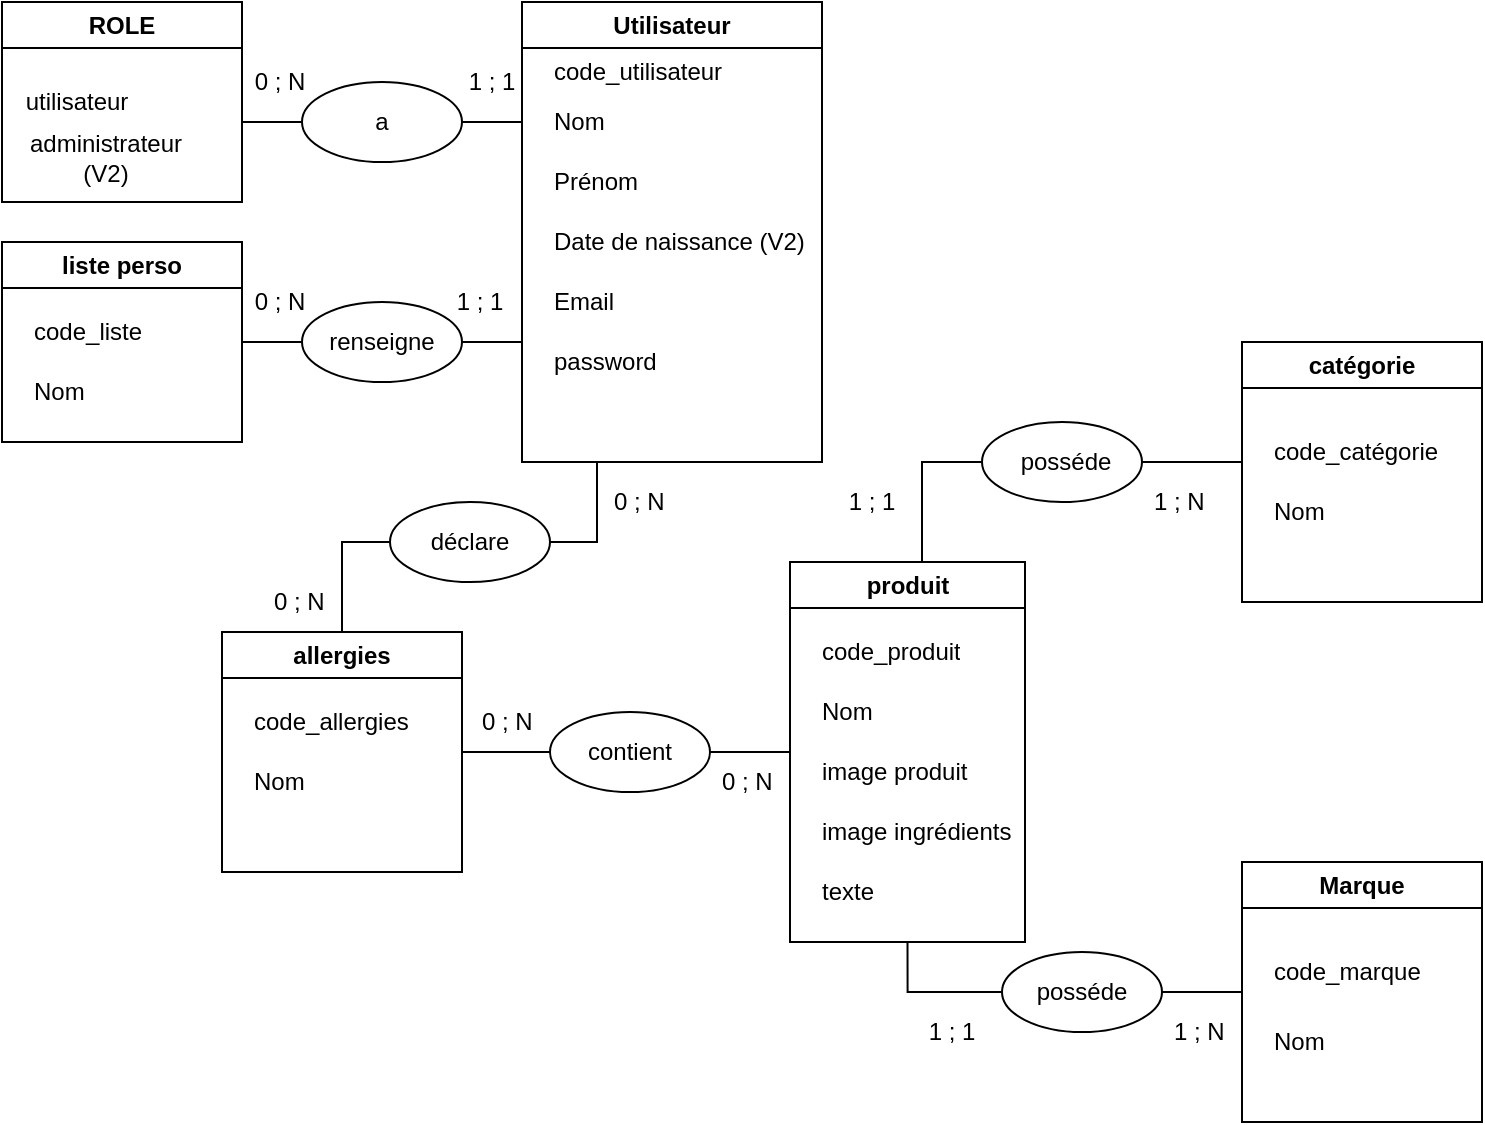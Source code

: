 <mxfile>
    <diagram id="IFRQNdErznVPO91wgtog" name="Page-1">
        <mxGraphModel dx="1147" dy="509" grid="1" gridSize="10" guides="1" tooltips="1" connect="1" arrows="1" fold="1" page="1" pageScale="1" pageWidth="827" pageHeight="1169" math="0" shadow="0">
            <root>
                <mxCell id="0"/>
                <mxCell id="1" parent="0"/>
                <mxCell id="2" style="edgeStyle=orthogonalEdgeStyle;rounded=0;orthogonalLoop=1;jettySize=auto;html=1;exitX=0;exitY=0.5;exitDx=0;exitDy=0;entryX=0.5;entryY=0;entryDx=0;entryDy=0;endArrow=none;endFill=0;startArrow=none;" edge="1" parent="1" source="49" target="18">
                    <mxGeometry relative="1" as="geometry">
                        <Array as="points">
                            <mxPoint x="190" y="310"/>
                        </Array>
                    </mxGeometry>
                </mxCell>
                <mxCell id="3" value="Utilisateur" style="swimlane;whiteSpace=wrap;html=1;" vertex="1" parent="1">
                    <mxGeometry x="280" y="40" width="150" height="230" as="geometry"/>
                </mxCell>
                <mxCell id="4" value="Nom" style="text;strokeColor=none;fillColor=none;align=left;verticalAlign=middle;spacingLeft=4;spacingRight=4;overflow=hidden;points=[[0,0.5],[1,0.5]];portConstraint=eastwest;rotatable=0;whiteSpace=wrap;html=1;" vertex="1" parent="3">
                    <mxGeometry x="10" y="45" width="80" height="30" as="geometry"/>
                </mxCell>
                <mxCell id="5" value="Prénom" style="text;strokeColor=none;fillColor=none;align=left;verticalAlign=middle;spacingLeft=4;spacingRight=4;overflow=hidden;points=[[0,0.5],[1,0.5]];portConstraint=eastwest;rotatable=0;whiteSpace=wrap;html=1;" vertex="1" parent="3">
                    <mxGeometry x="10" y="75" width="80" height="30" as="geometry"/>
                </mxCell>
                <mxCell id="6" value="Date de naissance (V2)" style="text;strokeColor=none;fillColor=none;align=left;verticalAlign=middle;spacingLeft=4;spacingRight=4;overflow=hidden;points=[[0,0.5],[1,0.5]];portConstraint=eastwest;rotatable=0;whiteSpace=wrap;html=1;" vertex="1" parent="3">
                    <mxGeometry x="10" y="105" width="150" height="30" as="geometry"/>
                </mxCell>
                <mxCell id="7" value="Email" style="text;strokeColor=none;fillColor=none;align=left;verticalAlign=middle;spacingLeft=4;spacingRight=4;overflow=hidden;points=[[0,0.5],[1,0.5]];portConstraint=eastwest;rotatable=0;whiteSpace=wrap;html=1;" vertex="1" parent="3">
                    <mxGeometry x="10" y="135" width="150" height="30" as="geometry"/>
                </mxCell>
                <mxCell id="8" value="password" style="text;strokeColor=none;fillColor=none;align=left;verticalAlign=middle;spacingLeft=4;spacingRight=4;overflow=hidden;points=[[0,0.5],[1,0.5]];portConstraint=eastwest;rotatable=0;whiteSpace=wrap;html=1;" vertex="1" parent="3">
                    <mxGeometry x="10" y="165" width="100" height="30" as="geometry"/>
                </mxCell>
                <mxCell id="9" value="code_utilisateur" style="text;strokeColor=none;fillColor=none;align=left;verticalAlign=middle;spacingLeft=4;spacingRight=4;overflow=hidden;points=[[0,0.5],[1,0.5]];portConstraint=eastwest;rotatable=0;whiteSpace=wrap;html=1;" vertex="1" parent="3">
                    <mxGeometry x="10" y="20" width="110" height="30" as="geometry"/>
                </mxCell>
                <mxCell id="10" value="" style="edgeStyle=orthogonalEdgeStyle;rounded=0;orthogonalLoop=1;jettySize=auto;html=1;endArrow=none;endFill=0;startArrow=none;" edge="1" parent="1" source="64">
                    <mxGeometry relative="1" as="geometry">
                        <mxPoint x="280" y="210" as="targetPoint"/>
                    </mxGeometry>
                </mxCell>
                <mxCell id="11" value="liste perso" style="swimlane;whiteSpace=wrap;html=1;startSize=23;" vertex="1" parent="1">
                    <mxGeometry x="20" y="160" width="120" height="100" as="geometry"/>
                </mxCell>
                <mxCell id="12" value="Nom" style="text;strokeColor=none;fillColor=none;align=left;verticalAlign=middle;spacingLeft=4;spacingRight=4;overflow=hidden;points=[[0,0.5],[1,0.5]];portConstraint=eastwest;rotatable=0;whiteSpace=wrap;html=1;" vertex="1" parent="11">
                    <mxGeometry x="10" y="60" width="70" height="30" as="geometry"/>
                </mxCell>
                <mxCell id="13" value="code_liste" style="text;strokeColor=none;fillColor=none;align=left;verticalAlign=middle;spacingLeft=4;spacingRight=4;overflow=hidden;points=[[0,0.5],[1,0.5]];portConstraint=eastwest;rotatable=0;whiteSpace=wrap;html=1;" vertex="1" parent="11">
                    <mxGeometry x="10" y="30" width="70" height="30" as="geometry"/>
                </mxCell>
                <mxCell id="14" value="ROLE" style="swimlane;whiteSpace=wrap;html=1;" vertex="1" parent="1">
                    <mxGeometry x="20" y="40" width="120" height="100" as="geometry"/>
                </mxCell>
                <mxCell id="15" value="utilisateur" style="text;html=1;strokeColor=none;fillColor=none;align=center;verticalAlign=middle;whiteSpace=wrap;rounded=0;" vertex="1" parent="14">
                    <mxGeometry y="40" width="75" height="20" as="geometry"/>
                </mxCell>
                <mxCell id="16" value="administrateur (V2)" style="text;html=1;strokeColor=none;fillColor=none;align=center;verticalAlign=middle;whiteSpace=wrap;rounded=0;" vertex="1" parent="14">
                    <mxGeometry x="12.5" y="65" width="77.5" height="25" as="geometry"/>
                </mxCell>
                <mxCell id="17" style="edgeStyle=orthogonalEdgeStyle;rounded=0;orthogonalLoop=1;jettySize=auto;html=1;exitX=1;exitY=0.5;exitDx=0;exitDy=0;entryX=0;entryY=0.5;entryDx=0;entryDy=0;startArrow=none;endArrow=none;endFill=0;" edge="1" parent="1" source="42" target="23">
                    <mxGeometry relative="1" as="geometry"/>
                </mxCell>
                <mxCell id="18" value="allergies" style="swimlane;whiteSpace=wrap;html=1;startSize=23;" vertex="1" parent="1">
                    <mxGeometry x="130" y="355" width="120" height="120" as="geometry"/>
                </mxCell>
                <mxCell id="19" value="Nom" style="text;strokeColor=none;fillColor=none;align=left;verticalAlign=middle;spacingLeft=4;spacingRight=4;overflow=hidden;points=[[0,0.5],[1,0.5]];portConstraint=eastwest;rotatable=0;whiteSpace=wrap;html=1;" vertex="1" parent="18">
                    <mxGeometry x="10" y="60" width="80" height="30" as="geometry"/>
                </mxCell>
                <mxCell id="20" value="code_allergies" style="text;strokeColor=none;fillColor=none;align=left;verticalAlign=middle;spacingLeft=4;spacingRight=4;overflow=hidden;points=[[0,0.5],[1,0.5]];portConstraint=eastwest;rotatable=0;whiteSpace=wrap;html=1;" vertex="1" parent="18">
                    <mxGeometry x="10" y="30" width="110" height="30" as="geometry"/>
                </mxCell>
                <mxCell id="21" style="edgeStyle=orthogonalEdgeStyle;rounded=0;orthogonalLoop=1;jettySize=auto;html=1;exitX=1;exitY=0.5;exitDx=0;exitDy=0;startArrow=none;endArrow=none;endFill=0;" edge="1" parent="1" source="36">
                    <mxGeometry relative="1" as="geometry">
                        <mxPoint x="640" y="270" as="targetPoint"/>
                        <Array as="points">
                            <mxPoint x="640" y="270"/>
                        </Array>
                    </mxGeometry>
                </mxCell>
                <mxCell id="22" style="edgeStyle=orthogonalEdgeStyle;rounded=0;orthogonalLoop=1;jettySize=auto;html=1;exitX=1;exitY=0.5;exitDx=0;exitDy=0;entryX=0;entryY=0.5;entryDx=0;entryDy=0;startArrow=none;endArrow=none;endFill=0;" edge="1" parent="1" source="39" target="32">
                    <mxGeometry relative="1" as="geometry"/>
                </mxCell>
                <mxCell id="23" value="produit" style="swimlane;whiteSpace=wrap;html=1;" vertex="1" parent="1">
                    <mxGeometry x="414" y="320" width="117.5" height="190" as="geometry"/>
                </mxCell>
                <mxCell id="24" value="Nom" style="text;strokeColor=none;fillColor=none;align=left;verticalAlign=middle;spacingLeft=4;spacingRight=4;overflow=hidden;points=[[0,0.5],[1,0.5]];portConstraint=eastwest;rotatable=0;whiteSpace=wrap;html=1;" vertex="1" parent="23">
                    <mxGeometry x="10" y="60" width="80" height="30" as="geometry"/>
                </mxCell>
                <mxCell id="25" value="code_produit" style="text;strokeColor=none;fillColor=none;align=left;verticalAlign=middle;spacingLeft=4;spacingRight=4;overflow=hidden;points=[[0,0.5],[1,0.5]];portConstraint=eastwest;rotatable=0;whiteSpace=wrap;html=1;" vertex="1" parent="23">
                    <mxGeometry x="10" y="30" width="85" height="30" as="geometry"/>
                </mxCell>
                <mxCell id="26" value="image produit" style="text;strokeColor=none;fillColor=none;align=left;verticalAlign=middle;spacingLeft=4;spacingRight=4;overflow=hidden;points=[[0,0.5],[1,0.5]];portConstraint=eastwest;rotatable=0;whiteSpace=wrap;html=1;" vertex="1" parent="23">
                    <mxGeometry x="10" y="90" width="85" height="30" as="geometry"/>
                </mxCell>
                <mxCell id="27" value="image ingrédients" style="text;strokeColor=none;fillColor=none;align=left;verticalAlign=middle;spacingLeft=4;spacingRight=4;overflow=hidden;points=[[0,0.5],[1,0.5]];portConstraint=eastwest;rotatable=0;whiteSpace=wrap;html=1;" vertex="1" parent="23">
                    <mxGeometry x="10" y="120" width="110" height="30" as="geometry"/>
                </mxCell>
                <mxCell id="28" value="texte" style="text;strokeColor=none;fillColor=none;align=left;verticalAlign=middle;spacingLeft=4;spacingRight=4;overflow=hidden;points=[[0,0.5],[1,0.5]];portConstraint=eastwest;rotatable=0;whiteSpace=wrap;html=1;" vertex="1" parent="23">
                    <mxGeometry x="10" y="150" width="80" height="30" as="geometry"/>
                </mxCell>
                <mxCell id="29" value="catégorie" style="swimlane;whiteSpace=wrap;html=1;" vertex="1" parent="1">
                    <mxGeometry x="640" y="210" width="120" height="130" as="geometry"/>
                </mxCell>
                <mxCell id="30" value="Nom" style="text;strokeColor=none;fillColor=none;align=left;verticalAlign=middle;spacingLeft=4;spacingRight=4;overflow=hidden;points=[[0,0.5],[1,0.5]];portConstraint=eastwest;rotatable=0;whiteSpace=wrap;html=1;" vertex="1" parent="29">
                    <mxGeometry x="10" y="70" width="80" height="30" as="geometry"/>
                </mxCell>
                <mxCell id="31" value="code_catégorie" style="text;strokeColor=none;fillColor=none;align=left;verticalAlign=middle;spacingLeft=4;spacingRight=4;overflow=hidden;points=[[0,0.5],[1,0.5]];portConstraint=eastwest;rotatable=0;whiteSpace=wrap;html=1;" vertex="1" parent="29">
                    <mxGeometry x="10" y="40" width="100" height="30" as="geometry"/>
                </mxCell>
                <mxCell id="32" value="Marque" style="swimlane;whiteSpace=wrap;html=1;" vertex="1" parent="1">
                    <mxGeometry x="640" y="470" width="120" height="130" as="geometry"/>
                </mxCell>
                <mxCell id="33" value="Nom" style="text;strokeColor=none;fillColor=none;align=left;verticalAlign=middle;spacingLeft=4;spacingRight=4;overflow=hidden;points=[[0,0.5],[1,0.5]];portConstraint=eastwest;rotatable=0;whiteSpace=wrap;html=1;" vertex="1" parent="32">
                    <mxGeometry x="10" y="75" width="80" height="30" as="geometry"/>
                </mxCell>
                <mxCell id="34" value="code_marque" style="text;strokeColor=none;fillColor=none;align=left;verticalAlign=middle;spacingLeft=4;spacingRight=4;overflow=hidden;points=[[0,0.5],[1,0.5]];portConstraint=eastwest;rotatable=0;whiteSpace=wrap;html=1;" vertex="1" parent="32">
                    <mxGeometry x="10" y="40" width="100" height="30" as="geometry"/>
                </mxCell>
                <mxCell id="35" value="" style="edgeStyle=orthogonalEdgeStyle;rounded=0;orthogonalLoop=1;jettySize=auto;html=1;exitX=0.75;exitY=0;exitDx=0;exitDy=0;entryX=0;entryY=0.25;entryDx=0;entryDy=0;endArrow=none;" edge="1" parent="1" source="23" target="36">
                    <mxGeometry relative="1" as="geometry">
                        <mxPoint x="502" y="320" as="sourcePoint"/>
                        <mxPoint x="640" y="273" as="targetPoint"/>
                        <Array as="points">
                            <mxPoint x="480" y="320"/>
                            <mxPoint x="480" y="270"/>
                            <mxPoint x="524" y="270"/>
                        </Array>
                    </mxGeometry>
                </mxCell>
                <mxCell id="36" value="" style="ellipse;whiteSpace=wrap;html=1;" vertex="1" parent="1">
                    <mxGeometry x="510" y="250" width="80" height="40" as="geometry"/>
                </mxCell>
                <mxCell id="37" value="posséde" style="text;html=1;strokeColor=none;fillColor=none;align=center;verticalAlign=middle;whiteSpace=wrap;rounded=0;" vertex="1" parent="1">
                    <mxGeometry x="531.5" y="260" width="40" height="20" as="geometry"/>
                </mxCell>
                <mxCell id="38" value="" style="edgeStyle=orthogonalEdgeStyle;rounded=0;orthogonalLoop=1;jettySize=auto;html=1;exitX=0.5;exitY=1;exitDx=0;exitDy=0;entryX=0;entryY=0.5;entryDx=0;entryDy=0;endArrow=none;" edge="1" parent="1" source="23" target="39">
                    <mxGeometry relative="1" as="geometry">
                        <mxPoint x="473" y="510" as="sourcePoint"/>
                        <mxPoint x="640" y="535" as="targetPoint"/>
                    </mxGeometry>
                </mxCell>
                <mxCell id="39" value="" style="ellipse;whiteSpace=wrap;html=1;" vertex="1" parent="1">
                    <mxGeometry x="520" y="515" width="80" height="40" as="geometry"/>
                </mxCell>
                <mxCell id="40" value="posséde" style="text;html=1;strokeColor=none;fillColor=none;align=center;verticalAlign=middle;whiteSpace=wrap;rounded=0;" vertex="1" parent="1">
                    <mxGeometry x="540" y="525" width="40" height="20" as="geometry"/>
                </mxCell>
                <mxCell id="41" value="" style="edgeStyle=orthogonalEdgeStyle;rounded=0;orthogonalLoop=1;jettySize=auto;html=1;exitX=1;exitY=0.5;exitDx=0;exitDy=0;entryX=0;entryY=0.5;entryDx=0;entryDy=0;endArrow=none;" edge="1" parent="1" source="18" target="42">
                    <mxGeometry relative="1" as="geometry">
                        <mxPoint x="280" y="415" as="sourcePoint"/>
                        <mxPoint x="414" y="415" as="targetPoint"/>
                    </mxGeometry>
                </mxCell>
                <mxCell id="42" value="" style="ellipse;whiteSpace=wrap;html=1;" vertex="1" parent="1">
                    <mxGeometry x="294" y="395" width="80" height="40" as="geometry"/>
                </mxCell>
                <mxCell id="43" value="contient" style="text;html=1;strokeColor=none;fillColor=none;align=center;verticalAlign=middle;whiteSpace=wrap;rounded=0;" vertex="1" parent="1">
                    <mxGeometry x="314" y="405" width="40" height="20" as="geometry"/>
                </mxCell>
                <mxCell id="44" value="" style="endArrow=none;html=1;rounded=0;exitX=0;exitY=0.5;exitDx=0;exitDy=0;endFill=0;startArrow=none;" edge="1" parent="1" source="46">
                    <mxGeometry width="50" height="50" relative="1" as="geometry">
                        <mxPoint x="390" y="320" as="sourcePoint"/>
                        <mxPoint x="140" y="100" as="targetPoint"/>
                    </mxGeometry>
                </mxCell>
                <mxCell id="45" value="" style="endArrow=none;html=1;rounded=0;endFill=0;" edge="1" parent="1" target="46">
                    <mxGeometry width="50" height="50" relative="1" as="geometry">
                        <mxPoint x="280" y="100" as="sourcePoint"/>
                        <mxPoint x="160" y="98" as="targetPoint"/>
                    </mxGeometry>
                </mxCell>
                <mxCell id="46" value="" style="ellipse;whiteSpace=wrap;html=1;" vertex="1" parent="1">
                    <mxGeometry x="170" y="80" width="80" height="40" as="geometry"/>
                </mxCell>
                <mxCell id="47" value="a" style="text;html=1;strokeColor=none;fillColor=none;align=center;verticalAlign=middle;whiteSpace=wrap;rounded=0;" vertex="1" parent="1">
                    <mxGeometry x="190" y="90" width="40" height="20" as="geometry"/>
                </mxCell>
                <mxCell id="48" value="" style="edgeStyle=orthogonalEdgeStyle;rounded=0;orthogonalLoop=1;jettySize=auto;html=1;exitX=0.25;exitY=1;exitDx=0;exitDy=0;entryX=1;entryY=0.5;entryDx=0;entryDy=0;endArrow=none;endFill=0;" edge="1" parent="1" source="3" target="49">
                    <mxGeometry relative="1" as="geometry">
                        <mxPoint x="318" y="270" as="sourcePoint"/>
                        <mxPoint x="220" y="355" as="targetPoint"/>
                        <Array as="points">
                            <mxPoint x="318" y="310"/>
                        </Array>
                    </mxGeometry>
                </mxCell>
                <mxCell id="49" value="" style="ellipse;whiteSpace=wrap;html=1;" vertex="1" parent="1">
                    <mxGeometry x="214" y="290" width="80" height="40" as="geometry"/>
                </mxCell>
                <mxCell id="50" value="déclare" style="text;html=1;strokeColor=none;fillColor=none;align=center;verticalAlign=middle;whiteSpace=wrap;rounded=0;" vertex="1" parent="1">
                    <mxGeometry x="234" y="300" width="40" height="20" as="geometry"/>
                </mxCell>
                <mxCell id="51" value="1 ; 1" style="text;html=1;strokeColor=none;fillColor=none;align=center;verticalAlign=middle;whiteSpace=wrap;rounded=0;rotation=0;" vertex="1" parent="1">
                    <mxGeometry x="250" y="70" width="30" height="20" as="geometry"/>
                </mxCell>
                <mxCell id="52" value="1 ; 1" style="text;html=1;strokeColor=none;fillColor=none;align=center;verticalAlign=middle;whiteSpace=wrap;rounded=0;rotation=0;" vertex="1" parent="1">
                    <mxGeometry x="244" y="180" width="30" height="20" as="geometry"/>
                </mxCell>
                <mxCell id="53" value="1 ; 1" style="text;html=1;strokeColor=none;fillColor=none;align=center;verticalAlign=middle;whiteSpace=wrap;rounded=0;" vertex="1" parent="1">
                    <mxGeometry x="480" y="545" width="30" height="20" as="geometry"/>
                </mxCell>
                <mxCell id="54" value="0 ; N" style="text;strokeColor=none;fillColor=none;align=left;verticalAlign=middle;spacingLeft=4;spacingRight=4;overflow=hidden;points=[[0,0.5],[1,0.5]];portConstraint=eastwest;rotatable=0;whiteSpace=wrap;html=1;" vertex="1" parent="1">
                    <mxGeometry x="320" y="280" width="40" height="20" as="geometry"/>
                </mxCell>
                <mxCell id="55" value="0 ; N" style="text;strokeColor=none;fillColor=none;align=left;verticalAlign=middle;spacingLeft=4;spacingRight=4;overflow=hidden;points=[[0,0.5],[1,0.5]];portConstraint=eastwest;rotatable=0;whiteSpace=wrap;html=1;" vertex="1" parent="1">
                    <mxGeometry x="374" y="420" width="40" height="20" as="geometry"/>
                </mxCell>
                <mxCell id="56" value="0 ; N" style="text;strokeColor=none;fillColor=none;align=left;verticalAlign=middle;spacingLeft=4;spacingRight=4;overflow=hidden;points=[[0,0.5],[1,0.5]];portConstraint=eastwest;rotatable=0;whiteSpace=wrap;html=1;" vertex="1" parent="1">
                    <mxGeometry x="254" y="390" width="40" height="20" as="geometry"/>
                </mxCell>
                <mxCell id="57" value="0 ; N" style="text;strokeColor=none;fillColor=none;align=left;verticalAlign=middle;spacingLeft=4;spacingRight=4;overflow=hidden;points=[[0,0.5],[1,0.5]];portConstraint=eastwest;rotatable=0;whiteSpace=wrap;html=1;" vertex="1" parent="1">
                    <mxGeometry x="150" y="330" width="40" height="20" as="geometry"/>
                </mxCell>
                <mxCell id="58" value="0 ; N" style="text;html=1;strokeColor=none;fillColor=none;align=center;verticalAlign=middle;whiteSpace=wrap;rounded=0;rotation=0;" vertex="1" parent="1">
                    <mxGeometry x="144" y="70" width="30" height="20" as="geometry"/>
                </mxCell>
                <mxCell id="59" value="0 ; N" style="text;html=1;strokeColor=none;fillColor=none;align=center;verticalAlign=middle;whiteSpace=wrap;rounded=0;rotation=0;" vertex="1" parent="1">
                    <mxGeometry x="144" y="180" width="30" height="20" as="geometry"/>
                </mxCell>
                <mxCell id="60" value="1 ; 1" style="text;html=1;strokeColor=none;fillColor=none;align=center;verticalAlign=middle;whiteSpace=wrap;rounded=0;" vertex="1" parent="1">
                    <mxGeometry x="440" y="280" width="30" height="20" as="geometry"/>
                </mxCell>
                <mxCell id="61" value="1 ; N" style="text;strokeColor=none;fillColor=none;align=left;verticalAlign=middle;spacingLeft=4;spacingRight=4;overflow=hidden;points=[[0,0.5],[1,0.5]];portConstraint=eastwest;rotatable=0;whiteSpace=wrap;html=1;" vertex="1" parent="1">
                    <mxGeometry x="590" y="280" width="40" height="20" as="geometry"/>
                </mxCell>
                <mxCell id="62" value="1 ; N" style="text;strokeColor=none;fillColor=none;align=left;verticalAlign=middle;spacingLeft=4;spacingRight=4;overflow=hidden;points=[[0,0.5],[1,0.5]];portConstraint=eastwest;rotatable=0;whiteSpace=wrap;html=1;" vertex="1" parent="1">
                    <mxGeometry x="600" y="545" width="40" height="20" as="geometry"/>
                </mxCell>
                <mxCell id="63" value="" style="edgeStyle=orthogonalEdgeStyle;rounded=0;orthogonalLoop=1;jettySize=auto;html=1;endArrow=none;endFill=0;" edge="1" parent="1" source="11" target="64">
                    <mxGeometry relative="1" as="geometry">
                        <mxPoint x="140" y="210" as="sourcePoint"/>
                        <mxPoint x="280" y="210" as="targetPoint"/>
                    </mxGeometry>
                </mxCell>
                <mxCell id="64" value="" style="ellipse;whiteSpace=wrap;html=1;" vertex="1" parent="1">
                    <mxGeometry x="170" y="190" width="80" height="40" as="geometry"/>
                </mxCell>
                <mxCell id="65" value="renseigne" style="text;html=1;strokeColor=none;fillColor=none;align=center;verticalAlign=middle;whiteSpace=wrap;rounded=0;" vertex="1" parent="1">
                    <mxGeometry x="190" y="200" width="40" height="20" as="geometry"/>
                </mxCell>
            </root>
        </mxGraphModel>
    </diagram>
</mxfile>